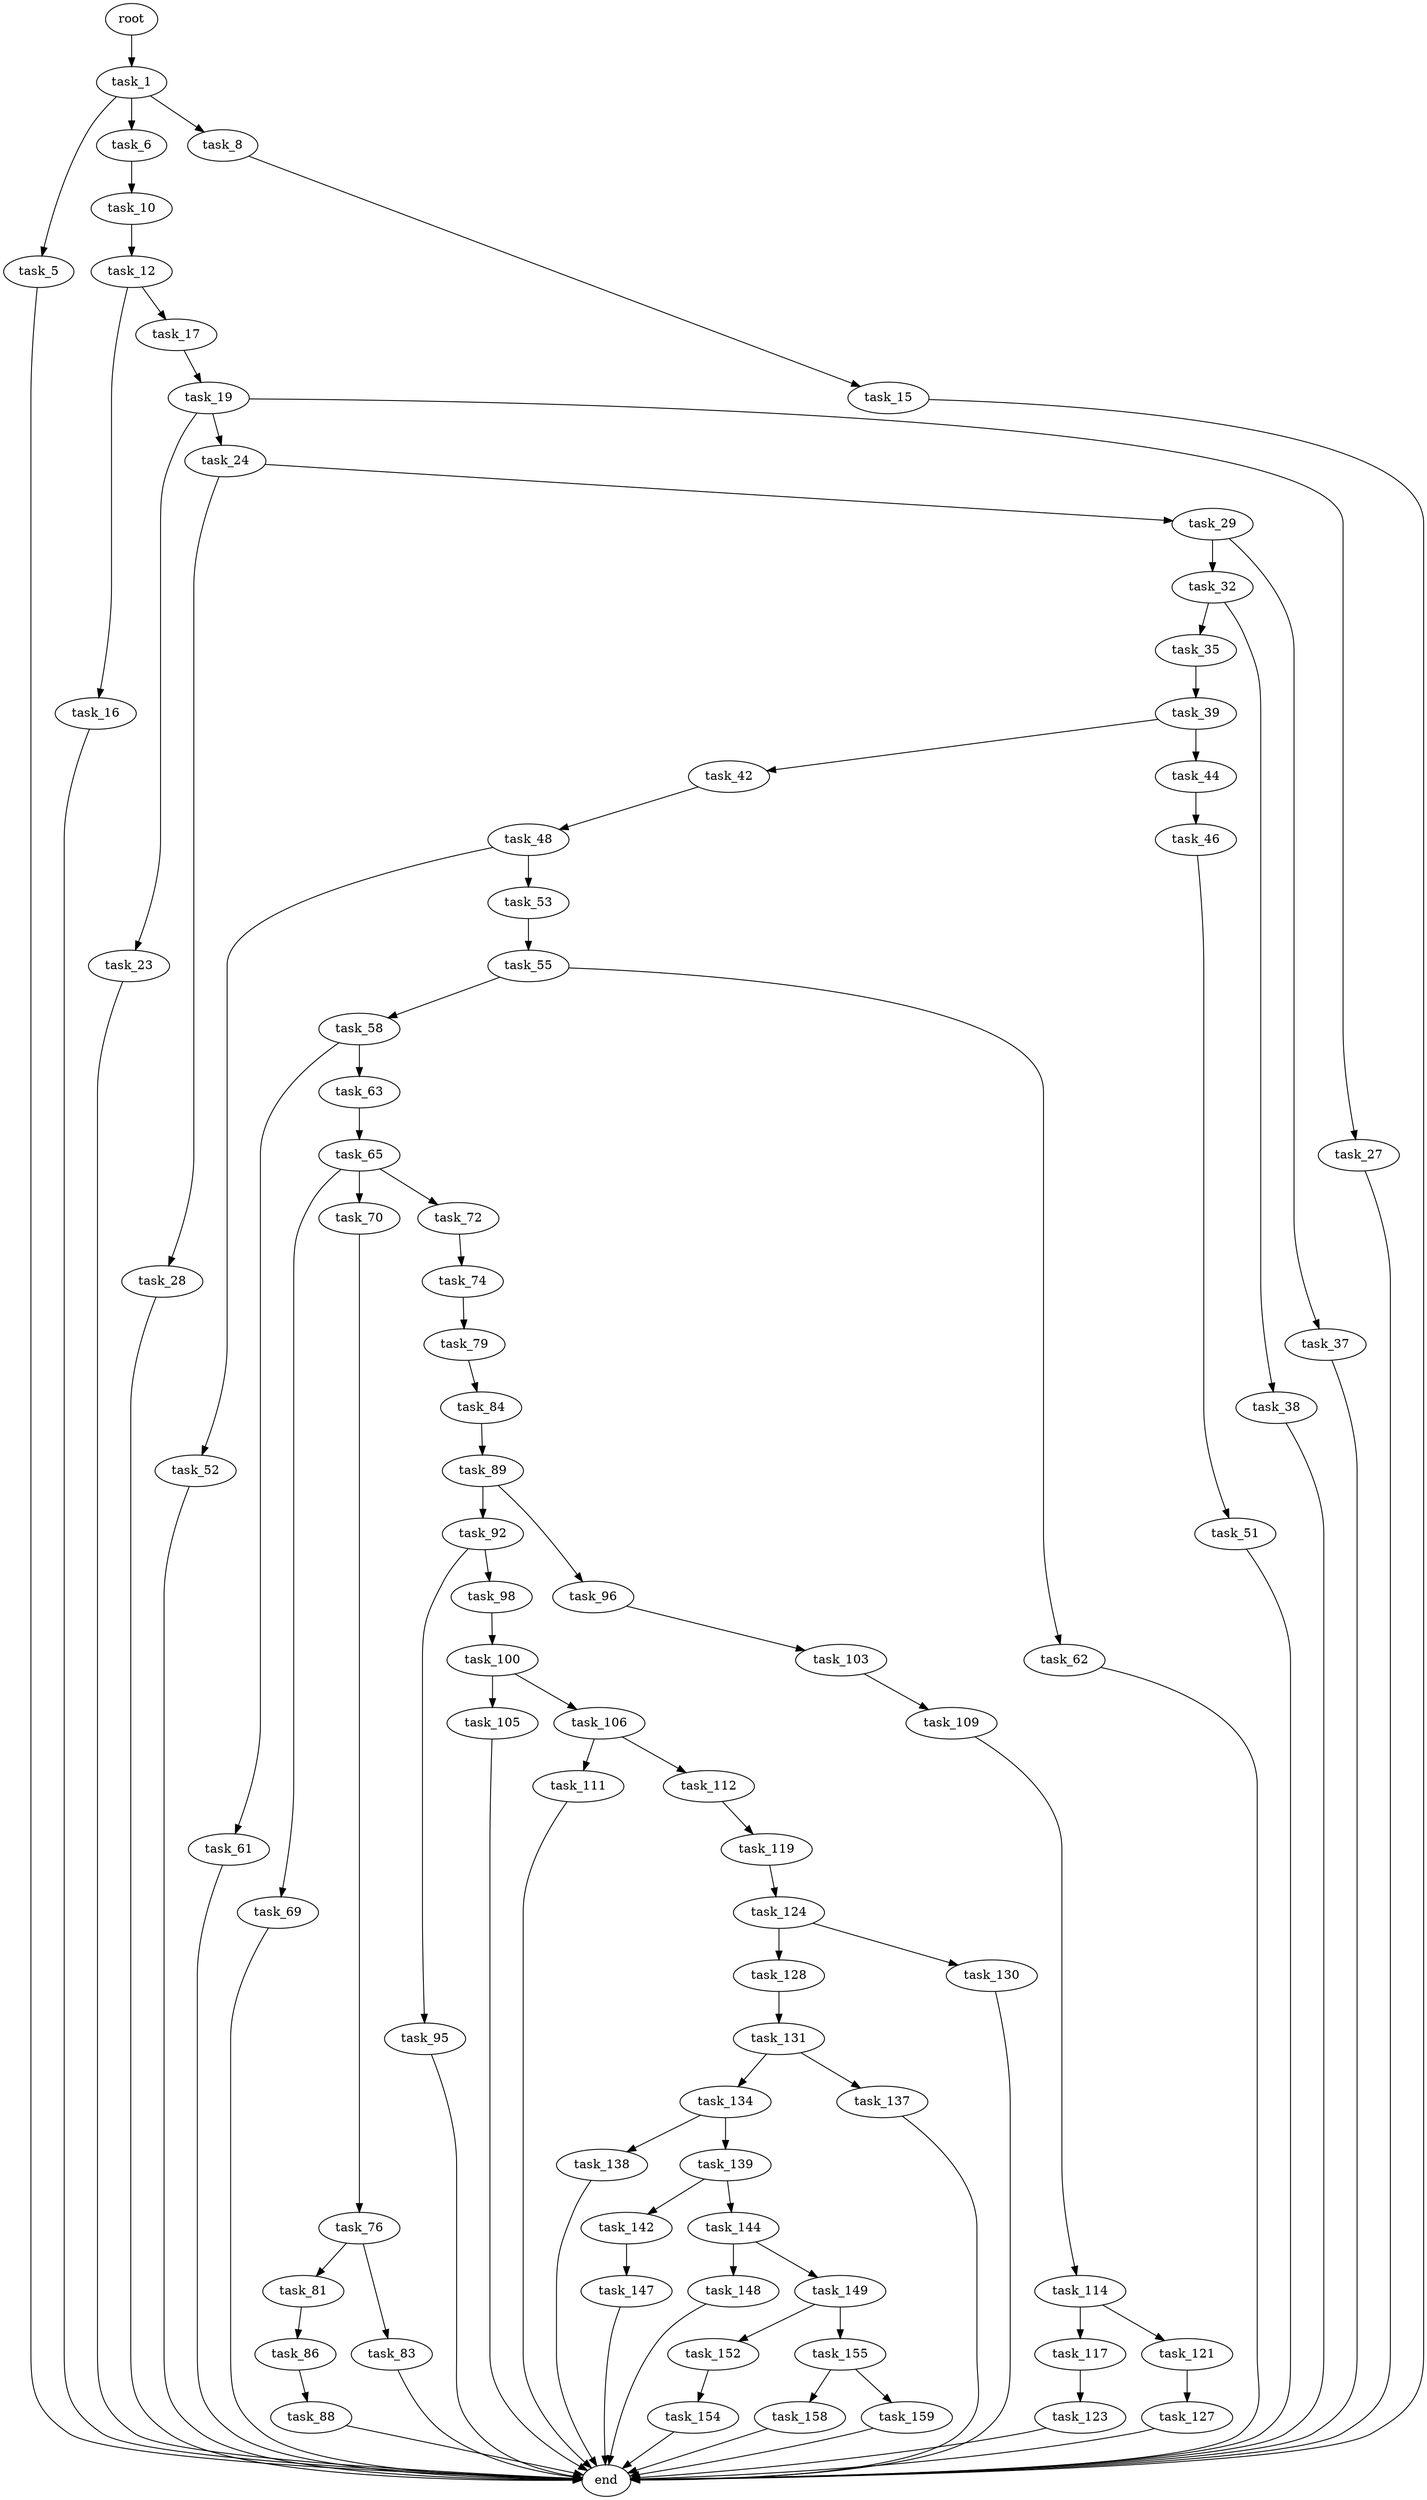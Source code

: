 digraph G {
  root [size="0.000000"];
  task_1 [size="361580851350.000000"];
  task_5 [size="8589934592.000000"];
  task_6 [size="1073741824000.000000"];
  task_8 [size="7309942655.000000"];
  end [size="0.000000"];
  task_10 [size="99158416785.000000"];
  task_15 [size="924888556.000000"];
  task_12 [size="298767193515.000000"];
  task_16 [size="28991029248.000000"];
  task_17 [size="782757789696.000000"];
  task_19 [size="7558352950.000000"];
  task_23 [size="16487039010.000000"];
  task_24 [size="1272151667.000000"];
  task_27 [size="526443138736.000000"];
  task_28 [size="7199258474.000000"];
  task_29 [size="30704250120.000000"];
  task_32 [size="144583375441.000000"];
  task_37 [size="3454494558.000000"];
  task_35 [size="782757789696.000000"];
  task_38 [size="782757789696.000000"];
  task_39 [size="25947894298.000000"];
  task_42 [size="51992613362.000000"];
  task_44 [size="61897811383.000000"];
  task_48 [size="68719476736.000000"];
  task_46 [size="68719476736.000000"];
  task_51 [size="3930467206.000000"];
  task_52 [size="9690935933.000000"];
  task_53 [size="14033641290.000000"];
  task_55 [size="6223196216.000000"];
  task_58 [size="549755813888.000000"];
  task_62 [size="8960579208.000000"];
  task_61 [size="368293445632.000000"];
  task_63 [size="231928233984.000000"];
  task_65 [size="10316097801.000000"];
  task_69 [size="6314579780.000000"];
  task_70 [size="310076975568.000000"];
  task_72 [size="555750149240.000000"];
  task_76 [size="41560730756.000000"];
  task_74 [size="679292569175.000000"];
  task_79 [size="368293445632.000000"];
  task_81 [size="335184174441.000000"];
  task_83 [size="17666419785.000000"];
  task_84 [size="406484563442.000000"];
  task_86 [size="68719476736.000000"];
  task_89 [size="5964883449.000000"];
  task_88 [size="1073741824000.000000"];
  task_92 [size="19485308322.000000"];
  task_96 [size="231928233984.000000"];
  task_95 [size="6322564310.000000"];
  task_98 [size="11415029361.000000"];
  task_103 [size="549755813888.000000"];
  task_100 [size="68719476736.000000"];
  task_105 [size="123037496314.000000"];
  task_106 [size="618567968669.000000"];
  task_109 [size="344118196771.000000"];
  task_111 [size="1190903987661.000000"];
  task_112 [size="206320527795.000000"];
  task_114 [size="107284421389.000000"];
  task_119 [size="8589934592.000000"];
  task_117 [size="28991029248.000000"];
  task_121 [size="782757789696.000000"];
  task_123 [size="639766532964.000000"];
  task_124 [size="1073741824000.000000"];
  task_127 [size="72458786706.000000"];
  task_128 [size="368293445632.000000"];
  task_130 [size="4890750386.000000"];
  task_131 [size="3314110140.000000"];
  task_134 [size="294835934148.000000"];
  task_137 [size="23073151896.000000"];
  task_138 [size="245449987397.000000"];
  task_139 [size="1073741824000.000000"];
  task_142 [size="499961462832.000000"];
  task_144 [size="5961077627.000000"];
  task_147 [size="368293445632.000000"];
  task_148 [size="4401796448.000000"];
  task_149 [size="36660064165.000000"];
  task_152 [size="368293445632.000000"];
  task_155 [size="8589934592.000000"];
  task_154 [size="8589934592.000000"];
  task_158 [size="368293445632.000000"];
  task_159 [size="368293445632.000000"];

  root -> task_1 [size="1.000000"];
  task_1 -> task_5 [size="301989888.000000"];
  task_1 -> task_6 [size="301989888.000000"];
  task_1 -> task_8 [size="301989888.000000"];
  task_5 -> end [size="1.000000"];
  task_6 -> task_10 [size="838860800.000000"];
  task_8 -> task_15 [size="209715200.000000"];
  task_10 -> task_12 [size="75497472.000000"];
  task_15 -> end [size="1.000000"];
  task_12 -> task_16 [size="679477248.000000"];
  task_12 -> task_17 [size="679477248.000000"];
  task_16 -> end [size="1.000000"];
  task_17 -> task_19 [size="679477248.000000"];
  task_19 -> task_23 [size="134217728.000000"];
  task_19 -> task_24 [size="134217728.000000"];
  task_19 -> task_27 [size="134217728.000000"];
  task_23 -> end [size="1.000000"];
  task_24 -> task_28 [size="75497472.000000"];
  task_24 -> task_29 [size="75497472.000000"];
  task_27 -> end [size="1.000000"];
  task_28 -> end [size="1.000000"];
  task_29 -> task_32 [size="33554432.000000"];
  task_29 -> task_37 [size="33554432.000000"];
  task_32 -> task_35 [size="209715200.000000"];
  task_32 -> task_38 [size="209715200.000000"];
  task_37 -> end [size="1.000000"];
  task_35 -> task_39 [size="679477248.000000"];
  task_38 -> end [size="1.000000"];
  task_39 -> task_42 [size="411041792.000000"];
  task_39 -> task_44 [size="411041792.000000"];
  task_42 -> task_48 [size="838860800.000000"];
  task_44 -> task_46 [size="75497472.000000"];
  task_48 -> task_52 [size="134217728.000000"];
  task_48 -> task_53 [size="134217728.000000"];
  task_46 -> task_51 [size="134217728.000000"];
  task_51 -> end [size="1.000000"];
  task_52 -> end [size="1.000000"];
  task_53 -> task_55 [size="536870912.000000"];
  task_55 -> task_58 [size="33554432.000000"];
  task_55 -> task_62 [size="33554432.000000"];
  task_58 -> task_61 [size="536870912.000000"];
  task_58 -> task_63 [size="536870912.000000"];
  task_62 -> end [size="1.000000"];
  task_61 -> end [size="1.000000"];
  task_63 -> task_65 [size="301989888.000000"];
  task_65 -> task_69 [size="411041792.000000"];
  task_65 -> task_70 [size="411041792.000000"];
  task_65 -> task_72 [size="411041792.000000"];
  task_69 -> end [size="1.000000"];
  task_70 -> task_76 [size="411041792.000000"];
  task_72 -> task_74 [size="536870912.000000"];
  task_76 -> task_81 [size="838860800.000000"];
  task_76 -> task_83 [size="838860800.000000"];
  task_74 -> task_79 [size="838860800.000000"];
  task_79 -> task_84 [size="411041792.000000"];
  task_81 -> task_86 [size="411041792.000000"];
  task_83 -> end [size="1.000000"];
  task_84 -> task_89 [size="411041792.000000"];
  task_86 -> task_88 [size="134217728.000000"];
  task_89 -> task_92 [size="301989888.000000"];
  task_89 -> task_96 [size="301989888.000000"];
  task_88 -> end [size="1.000000"];
  task_92 -> task_95 [size="536870912.000000"];
  task_92 -> task_98 [size="536870912.000000"];
  task_96 -> task_103 [size="301989888.000000"];
  task_95 -> end [size="1.000000"];
  task_98 -> task_100 [size="679477248.000000"];
  task_103 -> task_109 [size="536870912.000000"];
  task_100 -> task_105 [size="134217728.000000"];
  task_100 -> task_106 [size="134217728.000000"];
  task_105 -> end [size="1.000000"];
  task_106 -> task_111 [size="411041792.000000"];
  task_106 -> task_112 [size="411041792.000000"];
  task_109 -> task_114 [size="411041792.000000"];
  task_111 -> end [size="1.000000"];
  task_112 -> task_119 [size="838860800.000000"];
  task_114 -> task_117 [size="75497472.000000"];
  task_114 -> task_121 [size="75497472.000000"];
  task_119 -> task_124 [size="33554432.000000"];
  task_117 -> task_123 [size="75497472.000000"];
  task_121 -> task_127 [size="679477248.000000"];
  task_123 -> end [size="1.000000"];
  task_124 -> task_128 [size="838860800.000000"];
  task_124 -> task_130 [size="838860800.000000"];
  task_127 -> end [size="1.000000"];
  task_128 -> task_131 [size="411041792.000000"];
  task_130 -> end [size="1.000000"];
  task_131 -> task_134 [size="75497472.000000"];
  task_131 -> task_137 [size="75497472.000000"];
  task_134 -> task_138 [size="209715200.000000"];
  task_134 -> task_139 [size="209715200.000000"];
  task_137 -> end [size="1.000000"];
  task_138 -> end [size="1.000000"];
  task_139 -> task_142 [size="838860800.000000"];
  task_139 -> task_144 [size="838860800.000000"];
  task_142 -> task_147 [size="536870912.000000"];
  task_144 -> task_148 [size="134217728.000000"];
  task_144 -> task_149 [size="134217728.000000"];
  task_147 -> end [size="1.000000"];
  task_148 -> end [size="1.000000"];
  task_149 -> task_152 [size="679477248.000000"];
  task_149 -> task_155 [size="679477248.000000"];
  task_152 -> task_154 [size="411041792.000000"];
  task_155 -> task_158 [size="33554432.000000"];
  task_155 -> task_159 [size="33554432.000000"];
  task_154 -> end [size="1.000000"];
  task_158 -> end [size="1.000000"];
  task_159 -> end [size="1.000000"];
}
